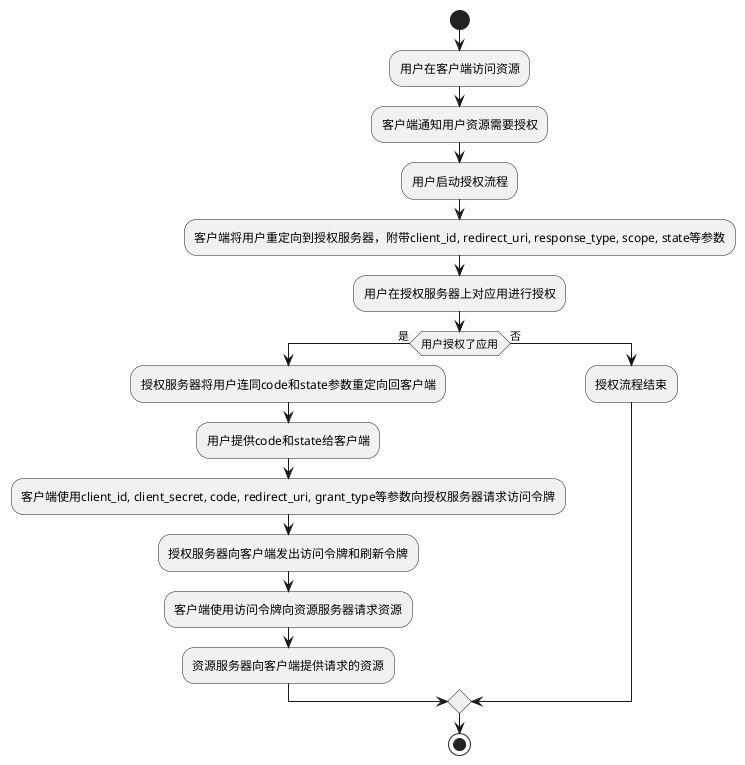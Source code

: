 @startuml
start

:用户在客户端访问资源;
:客户端通知用户资源需要授权;
:用户启动授权流程;
:客户端将用户重定向到授权服务器，附带client_id, redirect_uri, response_type, scope, state等参数;
:用户在授权服务器上对应用进行授权;

if (用户授权了应用) then (是)
  :授权服务器将用户连同code和state参数重定向回客户端;
  :用户提供code和state给客户端;
  :客户端使用client_id, client_secret, code, redirect_uri, grant_type等参数向授权服务器请求访问令牌;
  :授权服务器向客户端发出访问令牌和刷新令牌;
  :客户端使用访问令牌向资源服务器请求资源;
  :资源服务器向客户端提供请求的资源;
else (否)
  :授权流程结束;
endif

stop
@enduml

